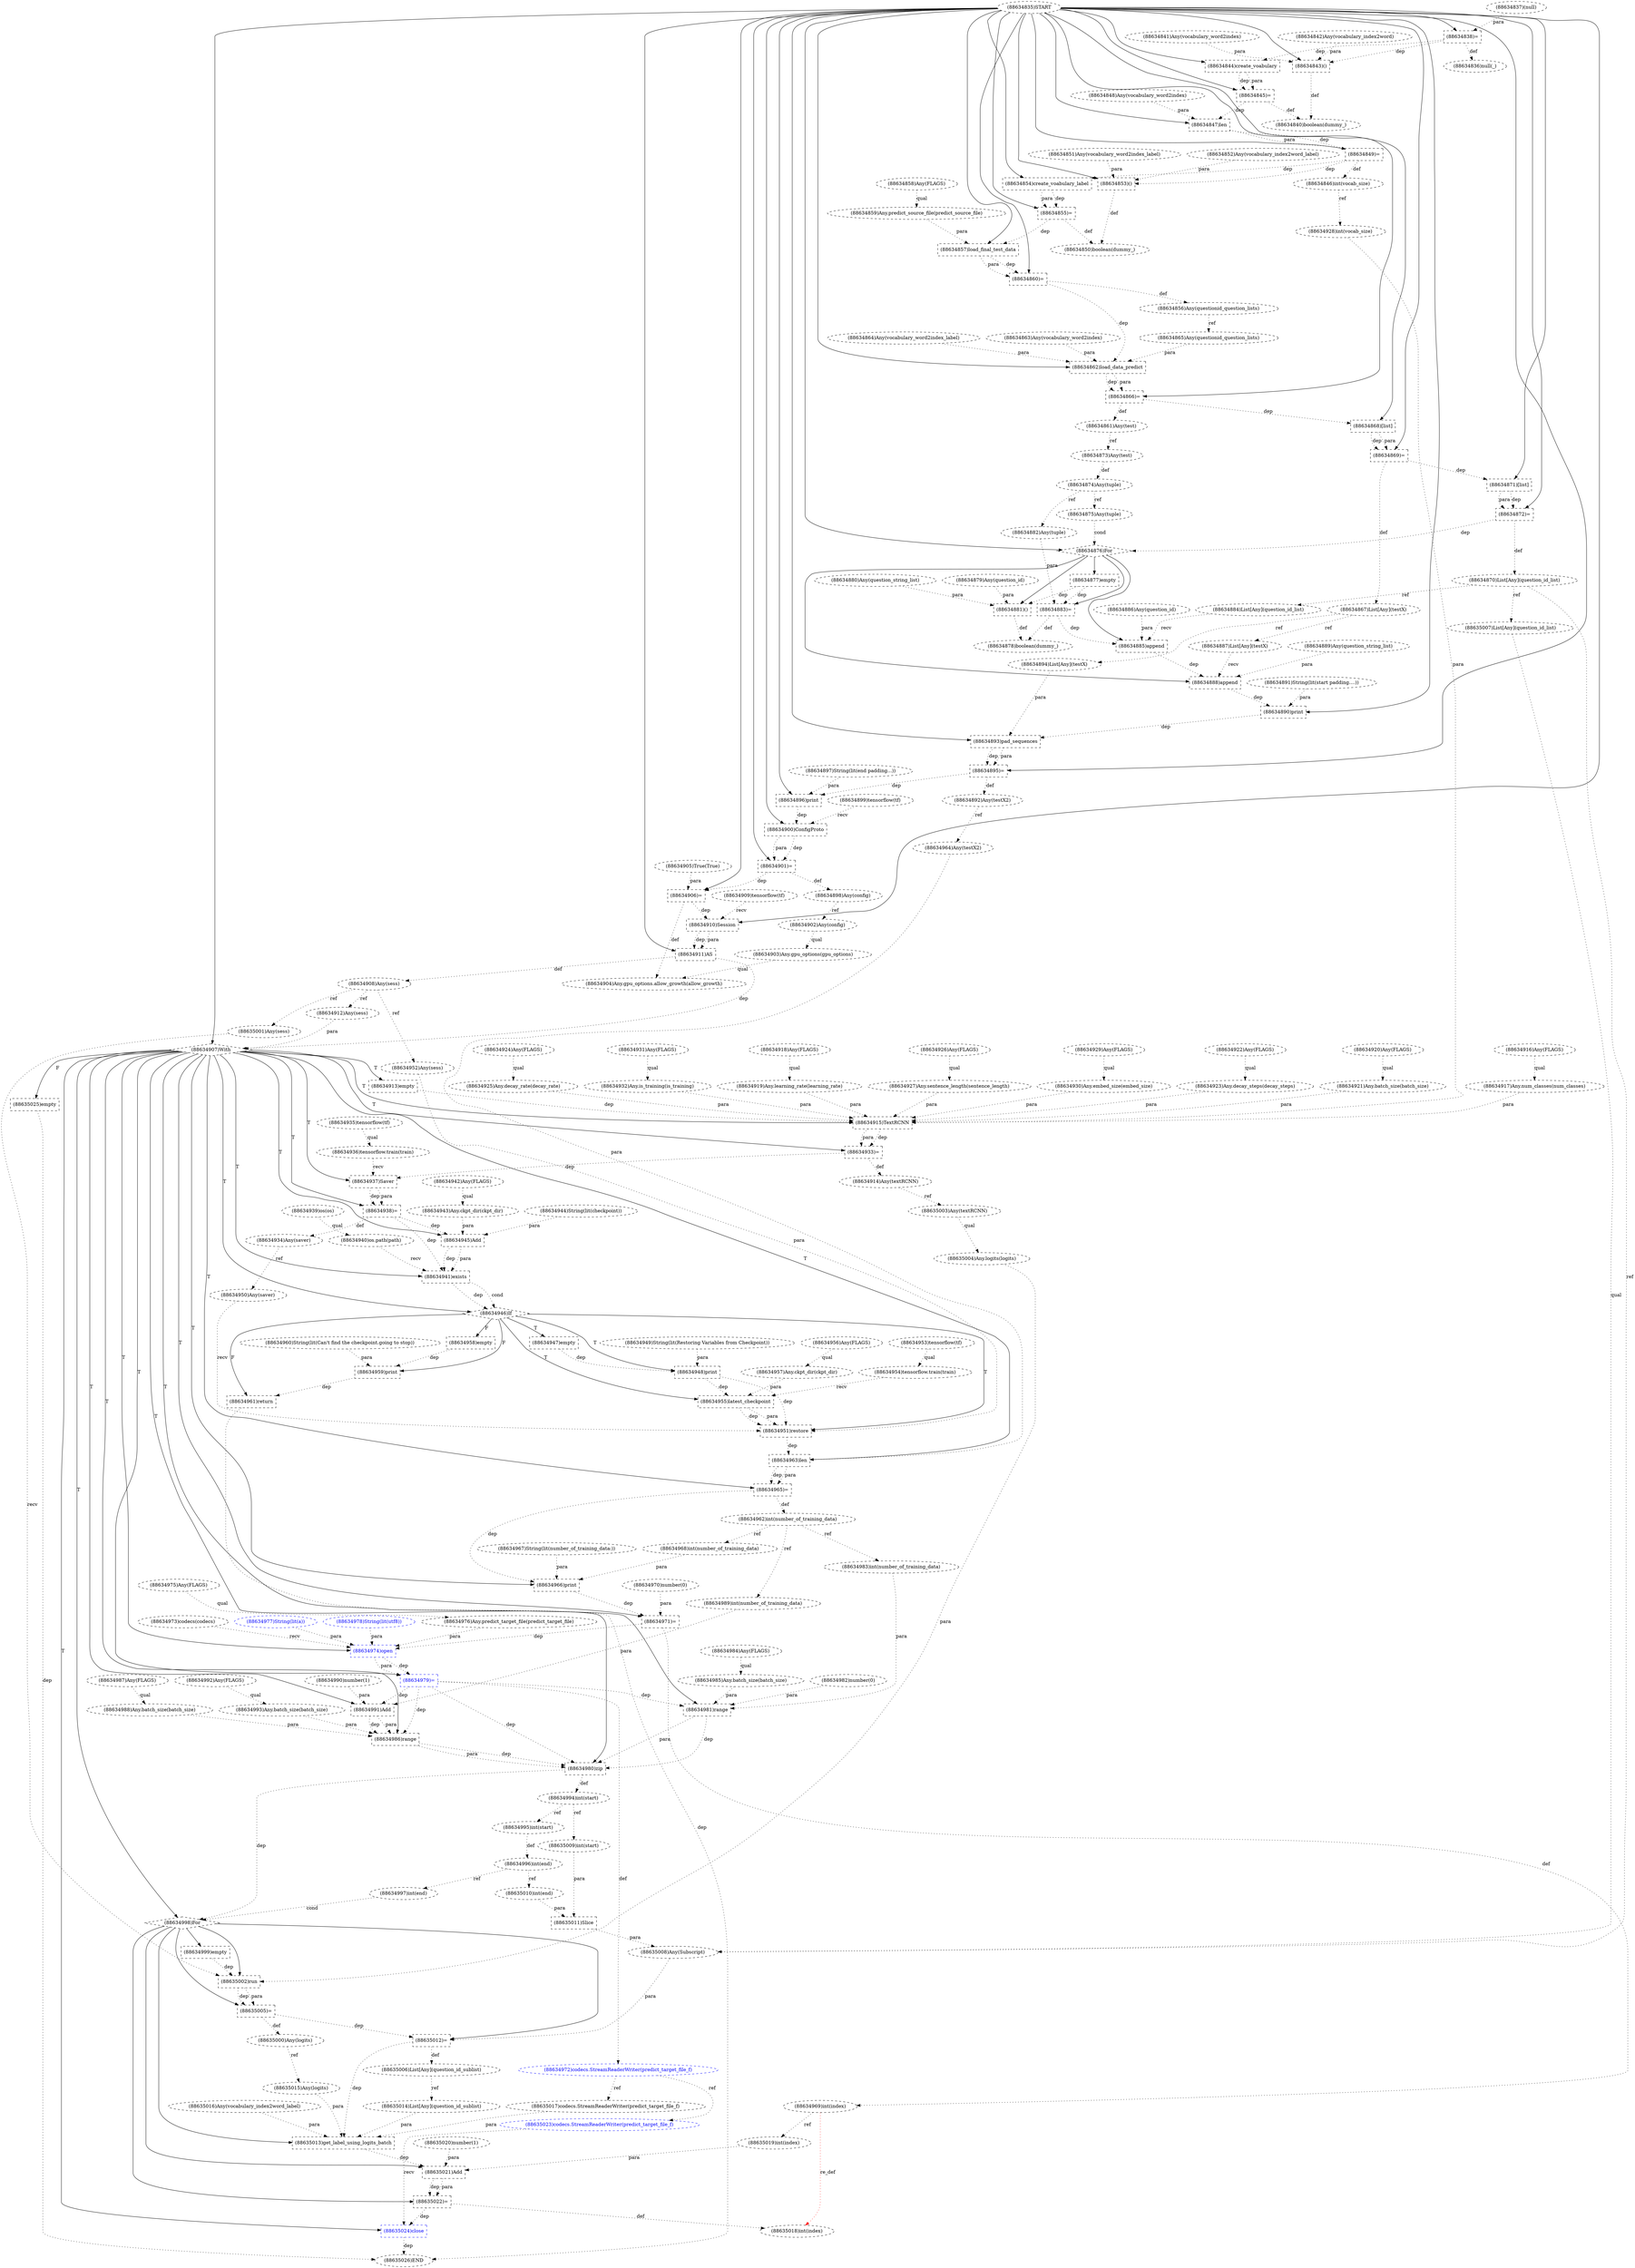digraph G {
1 [label="(88634869)=" shape=box style=dashed]
2 [label="(88634976)Any.predict_target_file(predict_target_file)" shape=ellipse style=dashed]
3 [label="(88635010)int(end)" shape=ellipse style=dashed]
4 [label="(88634966)print" shape=box style=dashed]
5 [label="(88634841)Any(vocabulary_word2index)" shape=ellipse style=dashed]
6 [label="(88634960)String(lit(Can't find the checkpoint.going to stop))" shape=ellipse style=dashed]
7 [label="(88634865)Any(questionid_question_lists)" shape=ellipse style=dashed]
8 [label="(88634846)int(vocab_size)" shape=ellipse style=dashed]
9 [label="(88634923)Any.decay_steps(decay_steps)" shape=ellipse style=dashed]
10 [label="(88634988)Any.batch_size(batch_size)" shape=ellipse style=dashed]
11 [label="(88634995)int(start)" shape=ellipse style=dashed]
12 [label="(88634909)tensorflow(tf)" shape=ellipse style=dashed]
13 [label="(88634965)=" shape=box style=dashed]
14 [label="(88634903)Any.gpu_options(gpu_options)" shape=ellipse style=dashed]
15 [label="(88634919)Any.learning_rate(learning_rate)" shape=ellipse style=dashed]
16 [label="(88634961)return" shape=box style=dashed]
17 [label="(88634973)codecs(codecs)" shape=ellipse style=dashed]
18 [label="(88635015)Any(logits)" shape=ellipse style=dashed]
19 [label="(88634929)Any(FLAGS)" shape=ellipse style=dashed]
20 [label="(88634942)Any(FLAGS)" shape=ellipse style=dashed]
21 [label="(88634937)Saver" shape=box style=dashed]
22 [label="(88634989)int(number_of_training_data)" shape=ellipse style=dashed]
23 [label="(88635001)Any(sess)" shape=ellipse style=dashed]
24 [label="(88634910)Session" shape=box style=dashed]
25 [label="(88634987)Any(FLAGS)" shape=ellipse style=dashed]
26 [label="(88634950)Any(saver)" shape=ellipse style=dashed]
27 [label="(88634979)=" shape=box style=dashed color=blue fontcolor=blue]
28 [label="(88634853)()" shape=box style=dashed]
29 [label="(88634874)Any(tuple)" shape=ellipse style=dashed]
30 [label="(88634927)Any.sentence_length(sentence_length)" shape=ellipse style=dashed]
31 [label="(88635005)=" shape=box style=dashed]
32 [label="(88634868)[list]" shape=box style=dashed]
33 [label="(88635021)Add" shape=box style=dashed]
34 [label="(88634904)Any.gpu_options.allow_growth(allow_growth)" shape=ellipse style=dashed]
35 [label="(88634957)Any.ckpt_dir(ckpt_dir)" shape=ellipse style=dashed]
36 [label="(88634993)Any.batch_size(batch_size)" shape=ellipse style=dashed]
37 [label="(88634985)Any.batch_size(batch_size)" shape=ellipse style=dashed]
38 [label="(88634971)=" shape=box style=dashed]
39 [label="(88635019)int(index)" shape=ellipse style=dashed]
40 [label="(88634948)print" shape=box style=dashed]
41 [label="(88634914)Any(textRCNN)" shape=ellipse style=dashed]
42 [label="(88634864)Any(vocabulary_word2index_label)" shape=ellipse style=dashed]
43 [label="(88635009)int(start)" shape=ellipse style=dashed]
44 [label="(88634935)tensorflow(tf)" shape=ellipse style=dashed]
45 [label="(88634872)=" shape=box style=dashed]
46 [label="(88634956)Any(FLAGS)" shape=ellipse style=dashed]
47 [label="(88634992)Any(FLAGS)" shape=ellipse style=dashed]
48 [label="(88635014)List[Any](question_id_sublist)" shape=ellipse style=dashed]
49 [label="(88634916)Any(FLAGS)" shape=ellipse style=dashed]
50 [label="(88634994)int(start)" shape=ellipse style=dashed]
51 [label="(88634930)Any.embed_size(embed_size)" shape=ellipse style=dashed]
52 [label="(88634990)number(1)" shape=ellipse style=dashed]
53 [label="(88634850)boolean(dummy_)" shape=ellipse style=dashed]
54 [label="(88634908)Any(sess)" shape=ellipse style=dashed]
55 [label="(88634912)Any(sess)" shape=ellipse style=dashed]
56 [label="(88634894)List[Any](testX)" shape=ellipse style=dashed]
57 [label="(88634926)Any(FLAGS)" shape=ellipse style=dashed]
58 [label="(88634943)Any.ckpt_dir(ckpt_dir)" shape=ellipse style=dashed]
59 [label="(88634939)os(os)" shape=ellipse style=dashed]
60 [label="(88635017)codecs.StreamReaderWriter(predict_target_file_f)" shape=ellipse style=dashed]
61 [label="(88634863)Any(vocabulary_word2index)" shape=ellipse style=dashed]
62 [label="(88634984)Any(FLAGS)" shape=ellipse style=dashed]
63 [label="(88634928)int(vocab_size)" shape=ellipse style=dashed]
64 [label="(88634936)tensorflow.train(train)" shape=ellipse style=dashed]
65 [label="(88634945)Add" shape=box style=dashed]
66 [label="(88634862)load_data_predict" shape=box style=dashed]
67 [label="(88634898)Any(config)" shape=ellipse style=dashed]
68 [label="(88634855)=" shape=box style=dashed]
69 [label="(88634968)int(number_of_training_data)" shape=ellipse style=dashed]
70 [label="(88634891)String(lit(start padding....))" shape=ellipse style=dashed]
71 [label="(88634911)AS" shape=box style=dashed]
72 [label="(88634931)Any(FLAGS)" shape=ellipse style=dashed]
73 [label="(88635011)Slice" shape=box style=dashed]
74 [label="(88634998)For" shape=diamond style=dashed]
75 [label="(88634842)Any(vocabulary_index2word)" shape=ellipse style=dashed]
76 [label="(88634870)List[Any](question_id_list)" shape=ellipse style=dashed]
77 [label="(88634982)number(0)" shape=ellipse style=dashed]
78 [label="(88634845)=" shape=box style=dashed]
79 [label="(88634859)Any.predict_source_file(predict_source_file)" shape=ellipse style=dashed]
80 [label="(88635002)run" shape=box style=dashed]
81 [label="(88635000)Any(logits)" shape=ellipse style=dashed]
82 [label="(88634999)empty" shape=box style=dashed]
83 [label="(88634899)tensorflow(tf)" shape=ellipse style=dashed]
84 [label="(88635003)Any(textRCNN)" shape=ellipse style=dashed]
85 [label="(88634981)range" shape=box style=dashed]
86 [label="(88635018)int(index)" shape=ellipse style=dashed]
87 [label="(88634977)String(lit(a))" shape=ellipse style=dashed color=blue fontcolor=blue]
88 [label="(88634921)Any.batch_size(batch_size)" shape=ellipse style=dashed]
89 [label="(88634835)START" style=dashed]
90 [label="(88634883)=" shape=box style=dashed]
91 [label="(88634924)Any(FLAGS)" shape=ellipse style=dashed]
92 [label="(88634889)Any(question_string_list)" shape=ellipse style=dashed]
93 [label="(88635023)codecs.StreamReaderWriter(predict_target_file_f)" shape=ellipse style=dashed color=blue fontcolor=blue]
94 [label="(88634840)boolean(dummy_)" shape=ellipse style=dashed]
95 [label="(88634983)int(number_of_training_data)" shape=ellipse style=dashed]
96 [label="(88634884)List[Any](question_id_list)" shape=ellipse style=dashed]
97 [label="(88634941)exists" shape=box style=dashed]
98 [label="(88635024)close" shape=box style=dashed color=blue fontcolor=blue]
99 [label="(88634847)len" shape=box style=dashed]
100 [label="(88634888)append" shape=box style=dashed]
101 [label="(88634946)If" shape=diamond style=dashed]
102 [label="(88634901)=" shape=box style=dashed]
103 [label="(88634900)ConfigProto" shape=box style=dashed]
104 [label="(88634890)print" shape=box style=dashed]
105 [label="(88634907)With" shape=diamond style=dashed]
106 [label="(88634951)restore" shape=box style=dashed]
107 [label="(88634996)int(end)" shape=ellipse style=dashed]
108 [label="(88634962)int(number_of_training_data)" shape=ellipse style=dashed]
109 [label="(88634879)Any(question_id)" shape=ellipse style=dashed]
110 [label="(88634967)String(lit(number_of_training_data:))" shape=ellipse style=dashed]
111 [label="(88634975)Any(FLAGS)" shape=ellipse style=dashed]
112 [label="(88634857)load_final_test_data" shape=box style=dashed]
113 [label="(88635006)List[Any](question_id_sublist)" shape=ellipse style=dashed]
114 [label="(88634991)Add" shape=box style=dashed]
115 [label="(88634882)Any(tuple)" shape=ellipse style=dashed]
116 [label="(88634955)latest_checkpoint" shape=box style=dashed]
117 [label="(88634944)String(lit(checkpoint))" shape=ellipse style=dashed]
118 [label="(88634871)[list]" shape=box style=dashed]
119 [label="(88634851)Any(vocabulary_word2index_label)" shape=ellipse style=dashed]
120 [label="(88634885)append" shape=box style=dashed]
121 [label="(88634954)tensorflow.train(train)" shape=ellipse style=dashed]
122 [label="(88635013)get_label_using_logits_batch" shape=box style=dashed]
123 [label="(88634958)empty" shape=box style=dashed]
124 [label="(88634878)boolean(dummy_)" shape=ellipse style=dashed]
125 [label="(88634858)Any(FLAGS)" shape=ellipse style=dashed]
126 [label="(88634887)List[Any](testX)" shape=ellipse style=dashed]
127 [label="(88634893)pad_sequences" shape=box style=dashed]
128 [label="(88634906)=" shape=box style=dashed]
129 [label="(88634933)=" shape=box style=dashed]
130 [label="(88634978)String(lit(utf8))" shape=ellipse style=dashed color=blue fontcolor=blue]
131 [label="(88634952)Any(sess)" shape=ellipse style=dashed]
132 [label="(88634918)Any(FLAGS)" shape=ellipse style=dashed]
133 [label="(88634922)Any(FLAGS)" shape=ellipse style=dashed]
134 [label="(88634897)String(lit(end padding...))" shape=ellipse style=dashed]
135 [label="(88634905)True(True)" shape=ellipse style=dashed]
136 [label="(88634917)Any.num_classes(num_classes)" shape=ellipse style=dashed]
137 [label="(88634860)=" shape=box style=dashed]
138 [label="(88634986)range" shape=box style=dashed]
139 [label="(88634902)Any(config)" shape=ellipse style=dashed]
140 [label="(88634940)os.path(path)" shape=ellipse style=dashed]
141 [label="(88634881)()" shape=box style=dashed]
142 [label="(88634949)String(lit(Restoring Variables from Checkpoint))" shape=ellipse style=dashed]
143 [label="(88634852)Any(vocabulary_index2word_label)" shape=ellipse style=dashed]
144 [label="(88634970)number(0)" shape=ellipse style=dashed]
145 [label="(88634854)create_voabulary_label" shape=box style=dashed]
146 [label="(88634969)int(index)" shape=ellipse style=dashed]
147 [label="(88634980)zip" shape=box style=dashed]
148 [label="(88635004)Any.logits(logits)" shape=ellipse style=dashed]
149 [label="(88634895)=" shape=box style=dashed]
150 [label="(88634920)Any(FLAGS)" shape=ellipse style=dashed]
151 [label="(88634867)List[Any](testX)" shape=ellipse style=dashed]
152 [label="(88634886)Any(question_id)" shape=ellipse style=dashed]
153 [label="(88634953)tensorflow(tf)" shape=ellipse style=dashed]
154 [label="(88634963)len" shape=box style=dashed]
155 [label="(88634843)()" shape=box style=dashed]
156 [label="(88634913)empty" shape=box style=dashed]
157 [label="(88634947)empty" shape=box style=dashed]
158 [label="(88635007)List[Any](question_id_list)" shape=ellipse style=dashed]
159 [label="(88634849)=" shape=box style=dashed]
160 [label="(88634875)Any(tuple)" shape=ellipse style=dashed]
161 [label="(88634892)Any(testX2)" shape=ellipse style=dashed]
162 [label="(88634877)empty" shape=box style=dashed]
163 [label="(88635012)=" shape=box style=dashed]
164 [label="(88634938)=" shape=box style=dashed]
165 [label="(88635008)Any(Subscript)" shape=ellipse style=dashed]
166 [label="(88634836)null(_)" shape=ellipse style=dashed]
167 [label="(88634974)open" shape=box style=dashed color=blue fontcolor=blue]
168 [label="(88634844)create_voabulary" shape=box style=dashed]
169 [label="(88634876)For" shape=diamond style=dashed]
170 [label="(88634925)Any.decay_rate(decay_rate)" shape=ellipse style=dashed]
171 [label="(88635026)END" style=dashed]
172 [label="(88634837)(null)" shape=ellipse style=dashed]
173 [label="(88634838)=" shape=box style=dashed]
174 [label="(88634932)Any.is_training(is_training)" shape=ellipse style=dashed]
175 [label="(88634972)codecs.StreamReaderWriter(predict_target_file_f)" shape=ellipse style=dashed color=blue fontcolor=blue]
176 [label="(88634861)Any(test)" shape=ellipse style=dashed]
177 [label="(88634873)Any(test)" shape=ellipse style=dashed]
178 [label="(88634959)print" shape=box style=dashed]
179 [label="(88635025)empty" shape=box style=dashed]
180 [label="(88634856)Any(questionid_question_lists)" shape=ellipse style=dashed]
181 [label="(88634880)Any(question_string_list)" shape=ellipse style=dashed]
182 [label="(88634997)int(end)" shape=ellipse style=dashed]
183 [label="(88635022)=" shape=box style=dashed]
184 [label="(88635016)Any(vocabulary_index2word_label)" shape=ellipse style=dashed]
185 [label="(88634866)=" shape=box style=dashed]
186 [label="(88635020)number(1)" shape=ellipse style=dashed]
187 [label="(88634848)Any(vocabulary_word2index)" shape=ellipse style=dashed]
188 [label="(88634896)print" shape=box style=dashed]
189 [label="(88634934)Any(saver)" shape=ellipse style=dashed]
190 [label="(88634964)Any(testX2)" shape=ellipse style=dashed]
191 [label="(88634915)TextRCNN" shape=box style=dashed]
89 -> 1 [label="" style=solid];
32 -> 1 [label="dep" style=dotted];
32 -> 1 [label="para" style=dotted];
111 -> 2 [label="qual" style=dotted];
107 -> 3 [label="ref" style=dotted];
105 -> 4 [label="T"];
110 -> 4 [label="para" style=dotted];
69 -> 4 [label="para" style=dotted];
13 -> 4 [label="dep" style=dotted];
180 -> 7 [label="ref" style=dotted];
159 -> 8 [label="def" style=dotted];
133 -> 9 [label="qual" style=dotted];
25 -> 10 [label="qual" style=dotted];
50 -> 11 [label="ref" style=dotted];
105 -> 13 [label="T"];
154 -> 13 [label="dep" style=dotted];
154 -> 13 [label="para" style=dotted];
139 -> 14 [label="qual" style=dotted];
132 -> 15 [label="qual" style=dotted];
101 -> 16 [label="F"];
178 -> 16 [label="dep" style=dotted];
81 -> 18 [label="ref" style=dotted];
105 -> 21 [label="T"];
64 -> 21 [label="recv" style=dotted];
129 -> 21 [label="dep" style=dotted];
108 -> 22 [label="ref" style=dotted];
54 -> 23 [label="ref" style=dotted];
89 -> 24 [label="" style=solid];
12 -> 24 [label="recv" style=dotted];
128 -> 24 [label="dep" style=dotted];
189 -> 26 [label="ref" style=dotted];
105 -> 27 [label="T"];
167 -> 27 [label="dep" style=dotted];
167 -> 27 [label="para" style=dotted];
89 -> 28 [label="" style=solid];
119 -> 28 [label="para" style=dotted];
143 -> 28 [label="para" style=dotted];
159 -> 28 [label="dep" style=dotted];
177 -> 29 [label="def" style=dotted];
57 -> 30 [label="qual" style=dotted];
74 -> 31 [label="" style=solid];
80 -> 31 [label="dep" style=dotted];
80 -> 31 [label="para" style=dotted];
89 -> 32 [label="" style=solid];
185 -> 32 [label="dep" style=dotted];
74 -> 33 [label="" style=solid];
39 -> 33 [label="para" style=dotted];
186 -> 33 [label="para" style=dotted];
122 -> 33 [label="dep" style=dotted];
14 -> 34 [label="qual" style=dotted];
128 -> 34 [label="def" style=dotted];
46 -> 35 [label="qual" style=dotted];
47 -> 36 [label="qual" style=dotted];
62 -> 37 [label="qual" style=dotted];
105 -> 38 [label="T"];
144 -> 38 [label="para" style=dotted];
4 -> 38 [label="dep" style=dotted];
146 -> 39 [label="ref" style=dotted];
101 -> 40 [label="T"];
142 -> 40 [label="para" style=dotted];
157 -> 40 [label="dep" style=dotted];
129 -> 41 [label="def" style=dotted];
50 -> 43 [label="ref" style=dotted];
89 -> 45 [label="" style=solid];
118 -> 45 [label="dep" style=dotted];
118 -> 45 [label="para" style=dotted];
113 -> 48 [label="ref" style=dotted];
147 -> 50 [label="def" style=dotted];
19 -> 51 [label="qual" style=dotted];
28 -> 53 [label="def" style=dotted];
68 -> 53 [label="def" style=dotted];
71 -> 54 [label="def" style=dotted];
54 -> 55 [label="ref" style=dotted];
151 -> 56 [label="ref" style=dotted];
20 -> 58 [label="qual" style=dotted];
175 -> 60 [label="ref" style=dotted];
8 -> 63 [label="ref" style=dotted];
44 -> 64 [label="qual" style=dotted];
105 -> 65 [label="T"];
58 -> 65 [label="para" style=dotted];
117 -> 65 [label="para" style=dotted];
164 -> 65 [label="dep" style=dotted];
89 -> 66 [label="" style=solid];
61 -> 66 [label="para" style=dotted];
42 -> 66 [label="para" style=dotted];
7 -> 66 [label="para" style=dotted];
137 -> 66 [label="dep" style=dotted];
102 -> 67 [label="def" style=dotted];
89 -> 68 [label="" style=solid];
145 -> 68 [label="dep" style=dotted];
145 -> 68 [label="para" style=dotted];
108 -> 69 [label="ref" style=dotted];
89 -> 71 [label="" style=solid];
24 -> 71 [label="dep" style=dotted];
24 -> 71 [label="para" style=dotted];
43 -> 73 [label="para" style=dotted];
3 -> 73 [label="para" style=dotted];
105 -> 74 [label="T"];
147 -> 74 [label="dep" style=dotted];
182 -> 74 [label="cond" style=dotted];
45 -> 76 [label="def" style=dotted];
89 -> 78 [label="" style=solid];
168 -> 78 [label="dep" style=dotted];
168 -> 78 [label="para" style=dotted];
125 -> 79 [label="qual" style=dotted];
74 -> 80 [label="" style=solid];
23 -> 80 [label="recv" style=dotted];
148 -> 80 [label="para" style=dotted];
82 -> 80 [label="dep" style=dotted];
31 -> 81 [label="def" style=dotted];
74 -> 82 [label="" style=solid];
41 -> 84 [label="ref" style=dotted];
105 -> 85 [label="T"];
77 -> 85 [label="para" style=dotted];
95 -> 85 [label="para" style=dotted];
37 -> 85 [label="para" style=dotted];
27 -> 85 [label="dep" style=dotted];
183 -> 86 [label="def" style=dotted];
146 -> 86 [label="re_def" style=dotted color=red];
150 -> 88 [label="qual" style=dotted];
169 -> 90 [label="" style=solid];
115 -> 90 [label="para" style=dotted];
162 -> 90 [label="dep" style=dotted];
175 -> 93 [label="ref" style=dotted];
155 -> 94 [label="def" style=dotted];
78 -> 94 [label="def" style=dotted];
108 -> 95 [label="ref" style=dotted];
76 -> 96 [label="ref" style=dotted];
105 -> 97 [label="T"];
140 -> 97 [label="recv" style=dotted];
65 -> 97 [label="dep" style=dotted];
65 -> 97 [label="para" style=dotted];
164 -> 97 [label="dep" style=dotted];
105 -> 98 [label="T"];
93 -> 98 [label="recv" style=dotted];
183 -> 98 [label="dep" style=dotted];
89 -> 99 [label="" style=solid];
187 -> 99 [label="para" style=dotted];
78 -> 99 [label="dep" style=dotted];
169 -> 100 [label="" style=solid];
126 -> 100 [label="recv" style=dotted];
92 -> 100 [label="para" style=dotted];
120 -> 100 [label="dep" style=dotted];
105 -> 101 [label="T"];
97 -> 101 [label="dep" style=dotted];
97 -> 101 [label="cond" style=dotted];
89 -> 102 [label="" style=solid];
103 -> 102 [label="dep" style=dotted];
103 -> 102 [label="para" style=dotted];
89 -> 103 [label="" style=solid];
83 -> 103 [label="recv" style=dotted];
188 -> 103 [label="dep" style=dotted];
89 -> 104 [label="" style=solid];
70 -> 104 [label="para" style=dotted];
100 -> 104 [label="dep" style=dotted];
89 -> 105 [label="" style=solid];
71 -> 105 [label="dep" style=dotted];
55 -> 105 [label="para" style=dotted];
101 -> 106 [label="T"];
26 -> 106 [label="recv" style=dotted];
131 -> 106 [label="para" style=dotted];
116 -> 106 [label="dep" style=dotted];
116 -> 106 [label="para" style=dotted];
40 -> 106 [label="dep" style=dotted];
11 -> 107 [label="def" style=dotted];
13 -> 108 [label="def" style=dotted];
89 -> 112 [label="" style=solid];
79 -> 112 [label="para" style=dotted];
68 -> 112 [label="dep" style=dotted];
163 -> 113 [label="def" style=dotted];
105 -> 114 [label="T"];
22 -> 114 [label="para" style=dotted];
52 -> 114 [label="para" style=dotted];
27 -> 114 [label="dep" style=dotted];
29 -> 115 [label="ref" style=dotted];
101 -> 116 [label="T"];
121 -> 116 [label="recv" style=dotted];
35 -> 116 [label="para" style=dotted];
40 -> 116 [label="dep" style=dotted];
89 -> 118 [label="" style=solid];
1 -> 118 [label="dep" style=dotted];
169 -> 120 [label="" style=solid];
96 -> 120 [label="recv" style=dotted];
152 -> 120 [label="para" style=dotted];
90 -> 120 [label="dep" style=dotted];
153 -> 121 [label="qual" style=dotted];
74 -> 122 [label="" style=solid];
48 -> 122 [label="para" style=dotted];
18 -> 122 [label="para" style=dotted];
184 -> 122 [label="para" style=dotted];
60 -> 122 [label="para" style=dotted];
163 -> 122 [label="dep" style=dotted];
101 -> 123 [label="F"];
141 -> 124 [label="def" style=dotted];
90 -> 124 [label="def" style=dotted];
151 -> 126 [label="ref" style=dotted];
89 -> 127 [label="" style=solid];
56 -> 127 [label="para" style=dotted];
104 -> 127 [label="dep" style=dotted];
89 -> 128 [label="" style=solid];
135 -> 128 [label="para" style=dotted];
102 -> 128 [label="dep" style=dotted];
105 -> 129 [label="T"];
191 -> 129 [label="dep" style=dotted];
191 -> 129 [label="para" style=dotted];
54 -> 131 [label="ref" style=dotted];
49 -> 136 [label="qual" style=dotted];
89 -> 137 [label="" style=solid];
112 -> 137 [label="dep" style=dotted];
112 -> 137 [label="para" style=dotted];
105 -> 138 [label="T"];
10 -> 138 [label="para" style=dotted];
114 -> 138 [label="dep" style=dotted];
114 -> 138 [label="para" style=dotted];
36 -> 138 [label="para" style=dotted];
27 -> 138 [label="dep" style=dotted];
67 -> 139 [label="ref" style=dotted];
59 -> 140 [label="qual" style=dotted];
169 -> 141 [label="" style=solid];
109 -> 141 [label="para" style=dotted];
181 -> 141 [label="para" style=dotted];
162 -> 141 [label="dep" style=dotted];
89 -> 145 [label="" style=solid];
159 -> 145 [label="dep" style=dotted];
38 -> 146 [label="def" style=dotted];
105 -> 147 [label="T"];
85 -> 147 [label="dep" style=dotted];
85 -> 147 [label="para" style=dotted];
138 -> 147 [label="dep" style=dotted];
138 -> 147 [label="para" style=dotted];
27 -> 147 [label="dep" style=dotted];
84 -> 148 [label="qual" style=dotted];
89 -> 149 [label="" style=solid];
127 -> 149 [label="dep" style=dotted];
127 -> 149 [label="para" style=dotted];
1 -> 151 [label="def" style=dotted];
105 -> 154 [label="T"];
190 -> 154 [label="para" style=dotted];
106 -> 154 [label="dep" style=dotted];
89 -> 155 [label="" style=solid];
5 -> 155 [label="para" style=dotted];
75 -> 155 [label="para" style=dotted];
173 -> 155 [label="dep" style=dotted];
105 -> 156 [label="T"];
101 -> 157 [label="T"];
76 -> 158 [label="ref" style=dotted];
89 -> 159 [label="" style=solid];
99 -> 159 [label="dep" style=dotted];
99 -> 159 [label="para" style=dotted];
29 -> 160 [label="ref" style=dotted];
149 -> 161 [label="def" style=dotted];
169 -> 162 [label="" style=solid];
74 -> 163 [label="" style=solid];
165 -> 163 [label="para" style=dotted];
31 -> 163 [label="dep" style=dotted];
105 -> 164 [label="T"];
21 -> 164 [label="dep" style=dotted];
21 -> 164 [label="para" style=dotted];
158 -> 165 [label="qual" style=dotted];
73 -> 165 [label="para" style=dotted];
76 -> 165 [label="ref" style=dotted];
173 -> 166 [label="def" style=dotted];
105 -> 167 [label="T"];
17 -> 167 [label="recv" style=dotted];
2 -> 167 [label="para" style=dotted];
87 -> 167 [label="para" style=dotted];
130 -> 167 [label="para" style=dotted];
38 -> 167 [label="dep" style=dotted];
89 -> 168 [label="" style=solid];
173 -> 168 [label="dep" style=dotted];
89 -> 169 [label="" style=solid];
160 -> 169 [label="cond" style=dotted];
45 -> 169 [label="dep" style=dotted];
91 -> 170 [label="qual" style=dotted];
16 -> 171 [label="dep" style=dotted];
98 -> 171 [label="dep" style=dotted];
179 -> 171 [label="dep" style=dotted];
89 -> 173 [label="" style=solid];
172 -> 173 [label="para" style=dotted];
72 -> 174 [label="qual" style=dotted];
27 -> 175 [label="def" style=dotted];
185 -> 176 [label="def" style=dotted];
176 -> 177 [label="ref" style=dotted];
101 -> 178 [label="F"];
6 -> 178 [label="para" style=dotted];
123 -> 178 [label="dep" style=dotted];
105 -> 179 [label="F"];
137 -> 180 [label="def" style=dotted];
107 -> 182 [label="ref" style=dotted];
74 -> 183 [label="" style=solid];
33 -> 183 [label="dep" style=dotted];
33 -> 183 [label="para" style=dotted];
89 -> 185 [label="" style=solid];
66 -> 185 [label="dep" style=dotted];
66 -> 185 [label="para" style=dotted];
89 -> 188 [label="" style=solid];
134 -> 188 [label="para" style=dotted];
149 -> 188 [label="dep" style=dotted];
164 -> 189 [label="def" style=dotted];
161 -> 190 [label="ref" style=dotted];
105 -> 191 [label="T"];
136 -> 191 [label="para" style=dotted];
15 -> 191 [label="para" style=dotted];
88 -> 191 [label="para" style=dotted];
9 -> 191 [label="para" style=dotted];
170 -> 191 [label="para" style=dotted];
30 -> 191 [label="para" style=dotted];
63 -> 191 [label="para" style=dotted];
51 -> 191 [label="para" style=dotted];
174 -> 191 [label="para" style=dotted];
156 -> 191 [label="dep" style=dotted];
}